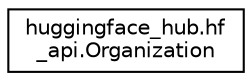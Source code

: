digraph "Graphical Class Hierarchy"
{
 // LATEX_PDF_SIZE
  edge [fontname="Helvetica",fontsize="10",labelfontname="Helvetica",labelfontsize="10"];
  node [fontname="Helvetica",fontsize="10",shape=record];
  rankdir="LR";
  Node0 [label="huggingface_hub.hf\l_api.Organization",height=0.2,width=0.4,color="black", fillcolor="white", style="filled",URL="$classhuggingface__hub_1_1hf__api_1_1Organization.html",tooltip=" "];
}
